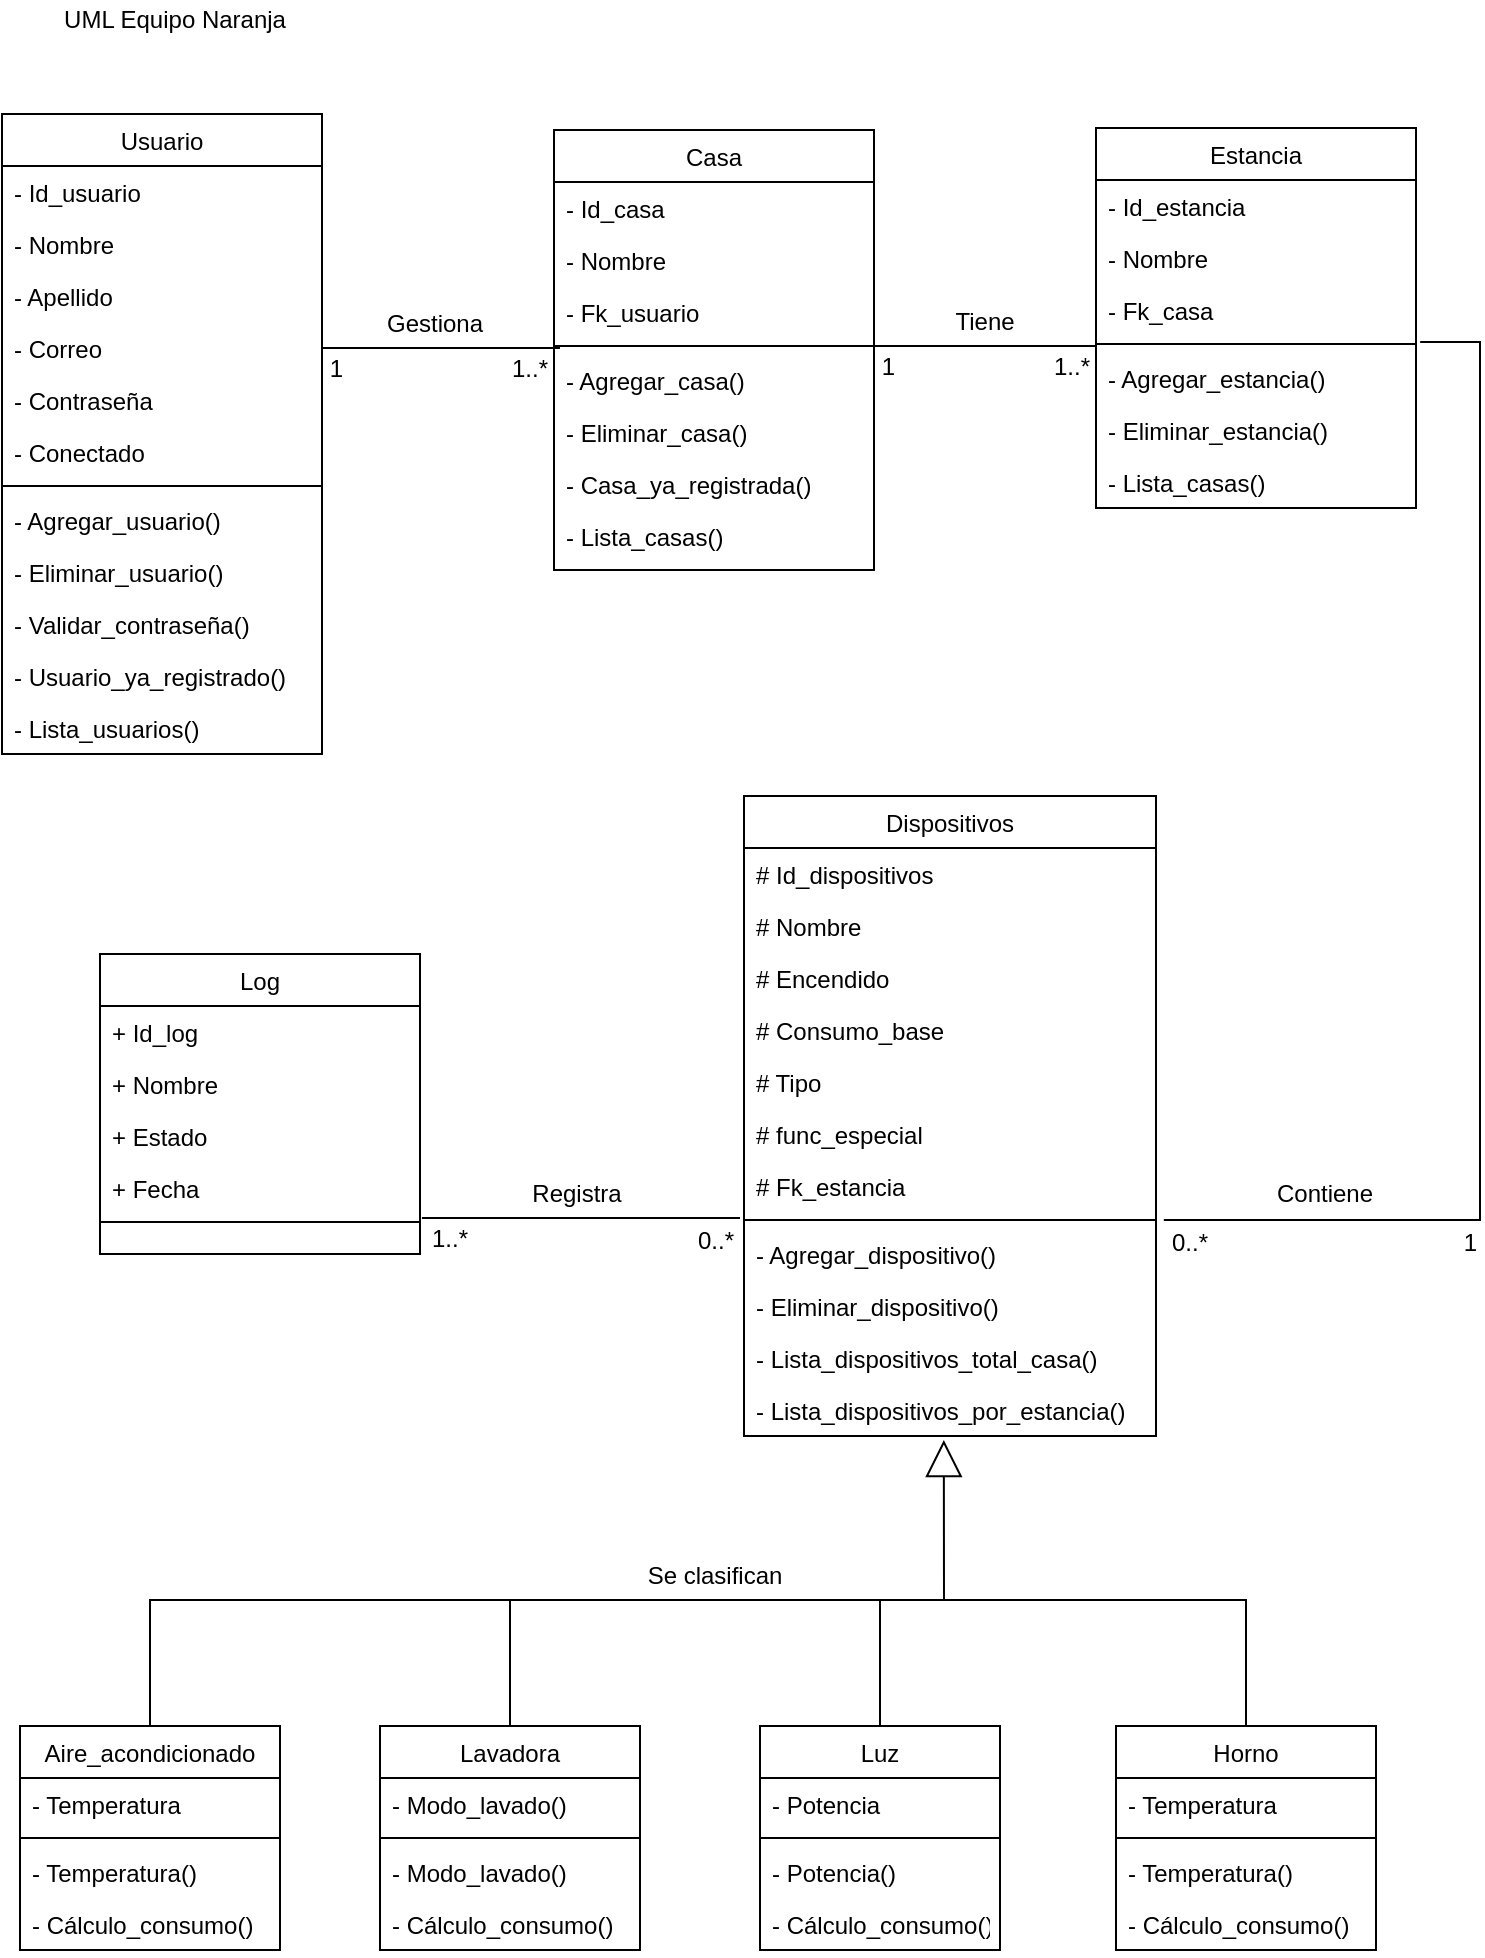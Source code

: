 <mxfile version="18.0.3" type="device"><diagram id="C5RBs43oDa-KdzZeNtuy" name="Page-1"><mxGraphModel dx="1193" dy="1134" grid="1" gridSize="10" guides="1" tooltips="1" connect="1" arrows="1" fold="1" page="1" pageScale="1" pageWidth="827" pageHeight="1169" math="0" shadow="0"><root><mxCell id="WIyWlLk6GJQsqaUBKTNV-0"/><mxCell id="WIyWlLk6GJQsqaUBKTNV-1" parent="WIyWlLk6GJQsqaUBKTNV-0"/><mxCell id="zkfFHV4jXpPFQw0GAbJ--17" value="Usuario" style="swimlane;fontStyle=0;align=center;verticalAlign=top;childLayout=stackLayout;horizontal=1;startSize=26;horizontalStack=0;resizeParent=1;resizeLast=0;collapsible=1;marginBottom=0;rounded=0;shadow=0;strokeWidth=1;" parent="WIyWlLk6GJQsqaUBKTNV-1" vertex="1"><mxGeometry x="61" y="117" width="160" height="320" as="geometry"><mxRectangle x="550" y="140" width="160" height="26" as="alternateBounds"/></mxGeometry></mxCell><mxCell id="zkfFHV4jXpPFQw0GAbJ--18" value="- Id_usuario" style="text;align=left;verticalAlign=top;spacingLeft=4;spacingRight=4;overflow=hidden;rotatable=0;points=[[0,0.5],[1,0.5]];portConstraint=eastwest;" parent="zkfFHV4jXpPFQw0GAbJ--17" vertex="1"><mxGeometry y="26" width="160" height="26" as="geometry"/></mxCell><mxCell id="zkfFHV4jXpPFQw0GAbJ--19" value="- Nombre" style="text;align=left;verticalAlign=top;spacingLeft=4;spacingRight=4;overflow=hidden;rotatable=0;points=[[0,0.5],[1,0.5]];portConstraint=eastwest;rounded=0;shadow=0;html=0;" parent="zkfFHV4jXpPFQw0GAbJ--17" vertex="1"><mxGeometry y="52" width="160" height="26" as="geometry"/></mxCell><mxCell id="zkfFHV4jXpPFQw0GAbJ--20" value="- Apellido" style="text;align=left;verticalAlign=top;spacingLeft=4;spacingRight=4;overflow=hidden;rotatable=0;points=[[0,0.5],[1,0.5]];portConstraint=eastwest;rounded=0;shadow=0;html=0;" parent="zkfFHV4jXpPFQw0GAbJ--17" vertex="1"><mxGeometry y="78" width="160" height="26" as="geometry"/></mxCell><mxCell id="zkfFHV4jXpPFQw0GAbJ--21" value="- Correo" style="text;align=left;verticalAlign=top;spacingLeft=4;spacingRight=4;overflow=hidden;rotatable=0;points=[[0,0.5],[1,0.5]];portConstraint=eastwest;rounded=0;shadow=0;html=0;" parent="zkfFHV4jXpPFQw0GAbJ--17" vertex="1"><mxGeometry y="104" width="160" height="26" as="geometry"/></mxCell><mxCell id="HeN0a-NVgJPj1Ldu-WhX-25" value="- Contraseña" style="text;align=left;verticalAlign=top;spacingLeft=4;spacingRight=4;overflow=hidden;rotatable=0;points=[[0,0.5],[1,0.5]];portConstraint=eastwest;rounded=0;shadow=0;html=0;" parent="zkfFHV4jXpPFQw0GAbJ--17" vertex="1"><mxGeometry y="130" width="160" height="26" as="geometry"/></mxCell><mxCell id="zkfFHV4jXpPFQw0GAbJ--22" value="- Conectado" style="text;align=left;verticalAlign=top;spacingLeft=4;spacingRight=4;overflow=hidden;rotatable=0;points=[[0,0.5],[1,0.5]];portConstraint=eastwest;rounded=0;shadow=0;html=0;" parent="zkfFHV4jXpPFQw0GAbJ--17" vertex="1"><mxGeometry y="156" width="160" height="26" as="geometry"/></mxCell><mxCell id="zkfFHV4jXpPFQw0GAbJ--23" value="" style="line;html=1;strokeWidth=1;align=left;verticalAlign=middle;spacingTop=-1;spacingLeft=3;spacingRight=3;rotatable=0;labelPosition=right;points=[];portConstraint=eastwest;" parent="zkfFHV4jXpPFQw0GAbJ--17" vertex="1"><mxGeometry y="182" width="160" height="8" as="geometry"/></mxCell><mxCell id="HeN0a-NVgJPj1Ldu-WhX-78" value="- Agregar_usuario()" style="text;align=left;verticalAlign=top;spacingLeft=4;spacingRight=4;overflow=hidden;rotatable=0;points=[[0,0.5],[1,0.5]];portConstraint=eastwest;" parent="zkfFHV4jXpPFQw0GAbJ--17" vertex="1"><mxGeometry y="190" width="160" height="26" as="geometry"/></mxCell><mxCell id="zkfFHV4jXpPFQw0GAbJ--24" value="- Eliminar_usuario()" style="text;align=left;verticalAlign=top;spacingLeft=4;spacingRight=4;overflow=hidden;rotatable=0;points=[[0,0.5],[1,0.5]];portConstraint=eastwest;" parent="zkfFHV4jXpPFQw0GAbJ--17" vertex="1"><mxGeometry y="216" width="160" height="26" as="geometry"/></mxCell><mxCell id="HeN0a-NVgJPj1Ldu-WhX-81" value="- Validar_contraseña()" style="text;align=left;verticalAlign=top;spacingLeft=4;spacingRight=4;overflow=hidden;rotatable=0;points=[[0,0.5],[1,0.5]];portConstraint=eastwest;" parent="zkfFHV4jXpPFQw0GAbJ--17" vertex="1"><mxGeometry y="242" width="160" height="26" as="geometry"/></mxCell><mxCell id="HeN0a-NVgJPj1Ldu-WhX-83" value="- Usuario_ya_registrado()" style="text;align=left;verticalAlign=top;spacingLeft=4;spacingRight=4;overflow=hidden;rotatable=0;points=[[0,0.5],[1,0.5]];portConstraint=eastwest;" parent="zkfFHV4jXpPFQw0GAbJ--17" vertex="1"><mxGeometry y="268" width="160" height="26" as="geometry"/></mxCell><mxCell id="HeN0a-NVgJPj1Ldu-WhX-82" value="- Lista_usuarios()" style="text;align=left;verticalAlign=top;spacingLeft=4;spacingRight=4;overflow=hidden;rotatable=0;points=[[0,0.5],[1,0.5]];portConstraint=eastwest;" parent="zkfFHV4jXpPFQw0GAbJ--17" vertex="1"><mxGeometry y="294" width="160" height="26" as="geometry"/></mxCell><mxCell id="HeN0a-NVgJPj1Ldu-WhX-26" value="Casa" style="swimlane;fontStyle=0;align=center;verticalAlign=top;childLayout=stackLayout;horizontal=1;startSize=26;horizontalStack=0;resizeParent=1;resizeLast=0;collapsible=1;marginBottom=0;rounded=0;shadow=0;strokeWidth=1;" parent="WIyWlLk6GJQsqaUBKTNV-1" vertex="1"><mxGeometry x="337" y="125" width="160" height="220" as="geometry"><mxRectangle x="550" y="140" width="160" height="26" as="alternateBounds"/></mxGeometry></mxCell><mxCell id="HeN0a-NVgJPj1Ldu-WhX-27" value="- Id_casa" style="text;align=left;verticalAlign=top;spacingLeft=4;spacingRight=4;overflow=hidden;rotatable=0;points=[[0,0.5],[1,0.5]];portConstraint=eastwest;" parent="HeN0a-NVgJPj1Ldu-WhX-26" vertex="1"><mxGeometry y="26" width="160" height="26" as="geometry"/></mxCell><mxCell id="HeN0a-NVgJPj1Ldu-WhX-28" value="- Nombre" style="text;align=left;verticalAlign=top;spacingLeft=4;spacingRight=4;overflow=hidden;rotatable=0;points=[[0,0.5],[1,0.5]];portConstraint=eastwest;rounded=0;shadow=0;html=0;" parent="HeN0a-NVgJPj1Ldu-WhX-26" vertex="1"><mxGeometry y="52" width="160" height="26" as="geometry"/></mxCell><mxCell id="HeN0a-NVgJPj1Ldu-WhX-29" value="- Fk_usuario" style="text;align=left;verticalAlign=top;spacingLeft=4;spacingRight=4;overflow=hidden;rotatable=0;points=[[0,0.5],[1,0.5]];portConstraint=eastwest;rounded=0;shadow=0;html=0;" parent="HeN0a-NVgJPj1Ldu-WhX-26" vertex="1"><mxGeometry y="78" width="160" height="26" as="geometry"/></mxCell><mxCell id="HeN0a-NVgJPj1Ldu-WhX-33" value="" style="line;html=1;strokeWidth=1;align=left;verticalAlign=middle;spacingTop=-1;spacingLeft=3;spacingRight=3;rotatable=0;labelPosition=right;points=[];portConstraint=eastwest;" parent="HeN0a-NVgJPj1Ldu-WhX-26" vertex="1"><mxGeometry y="104" width="160" height="8" as="geometry"/></mxCell><mxCell id="HeN0a-NVgJPj1Ldu-WhX-84" value="- Agregar_casa()" style="text;align=left;verticalAlign=top;spacingLeft=4;spacingRight=4;overflow=hidden;rotatable=0;points=[[0,0.5],[1,0.5]];portConstraint=eastwest;" parent="HeN0a-NVgJPj1Ldu-WhX-26" vertex="1"><mxGeometry y="112" width="160" height="26" as="geometry"/></mxCell><mxCell id="HeN0a-NVgJPj1Ldu-WhX-85" value="- Eliminar_casa()" style="text;align=left;verticalAlign=top;spacingLeft=4;spacingRight=4;overflow=hidden;rotatable=0;points=[[0,0.5],[1,0.5]];portConstraint=eastwest;" parent="HeN0a-NVgJPj1Ldu-WhX-26" vertex="1"><mxGeometry y="138" width="160" height="26" as="geometry"/></mxCell><mxCell id="HeN0a-NVgJPj1Ldu-WhX-87" value="- Casa_ya_registrada()" style="text;align=left;verticalAlign=top;spacingLeft=4;spacingRight=4;overflow=hidden;rotatable=0;points=[[0,0.5],[1,0.5]];portConstraint=eastwest;" parent="HeN0a-NVgJPj1Ldu-WhX-26" vertex="1"><mxGeometry y="164" width="160" height="26" as="geometry"/></mxCell><mxCell id="HeN0a-NVgJPj1Ldu-WhX-88" value="- Lista_casas()" style="text;align=left;verticalAlign=top;spacingLeft=4;spacingRight=4;overflow=hidden;rotatable=0;points=[[0,0.5],[1,0.5]];portConstraint=eastwest;" parent="HeN0a-NVgJPj1Ldu-WhX-26" vertex="1"><mxGeometry y="190" width="160" height="26" as="geometry"/></mxCell><mxCell id="HeN0a-NVgJPj1Ldu-WhX-38" value="Estancia" style="swimlane;fontStyle=0;align=center;verticalAlign=top;childLayout=stackLayout;horizontal=1;startSize=26;horizontalStack=0;resizeParent=1;resizeLast=0;collapsible=1;marginBottom=0;rounded=0;shadow=0;strokeWidth=1;" parent="WIyWlLk6GJQsqaUBKTNV-1" vertex="1"><mxGeometry x="608" y="124" width="160" height="190" as="geometry"><mxRectangle x="550" y="140" width="160" height="26" as="alternateBounds"/></mxGeometry></mxCell><mxCell id="HeN0a-NVgJPj1Ldu-WhX-39" value="- Id_estancia" style="text;align=left;verticalAlign=top;spacingLeft=4;spacingRight=4;overflow=hidden;rotatable=0;points=[[0,0.5],[1,0.5]];portConstraint=eastwest;" parent="HeN0a-NVgJPj1Ldu-WhX-38" vertex="1"><mxGeometry y="26" width="160" height="26" as="geometry"/></mxCell><mxCell id="HeN0a-NVgJPj1Ldu-WhX-40" value="- Nombre" style="text;align=left;verticalAlign=top;spacingLeft=4;spacingRight=4;overflow=hidden;rotatable=0;points=[[0,0.5],[1,0.5]];portConstraint=eastwest;rounded=0;shadow=0;html=0;" parent="HeN0a-NVgJPj1Ldu-WhX-38" vertex="1"><mxGeometry y="52" width="160" height="26" as="geometry"/></mxCell><mxCell id="HeN0a-NVgJPj1Ldu-WhX-41" value="- Fk_casa" style="text;align=left;verticalAlign=top;spacingLeft=4;spacingRight=4;overflow=hidden;rotatable=0;points=[[0,0.5],[1,0.5]];portConstraint=eastwest;rounded=0;shadow=0;html=0;" parent="HeN0a-NVgJPj1Ldu-WhX-38" vertex="1"><mxGeometry y="78" width="160" height="26" as="geometry"/></mxCell><mxCell id="HeN0a-NVgJPj1Ldu-WhX-42" value="" style="line;html=1;strokeWidth=1;align=left;verticalAlign=middle;spacingTop=-1;spacingLeft=3;spacingRight=3;rotatable=0;labelPosition=right;points=[];portConstraint=eastwest;" parent="HeN0a-NVgJPj1Ldu-WhX-38" vertex="1"><mxGeometry y="104" width="160" height="8" as="geometry"/></mxCell><mxCell id="HeN0a-NVgJPj1Ldu-WhX-89" value="- Agregar_estancia()" style="text;align=left;verticalAlign=top;spacingLeft=4;spacingRight=4;overflow=hidden;rotatable=0;points=[[0,0.5],[1,0.5]];portConstraint=eastwest;" parent="HeN0a-NVgJPj1Ldu-WhX-38" vertex="1"><mxGeometry y="112" width="160" height="26" as="geometry"/></mxCell><mxCell id="HeN0a-NVgJPj1Ldu-WhX-90" value="- Eliminar_estancia()" style="text;align=left;verticalAlign=top;spacingLeft=4;spacingRight=4;overflow=hidden;rotatable=0;points=[[0,0.5],[1,0.5]];portConstraint=eastwest;" parent="HeN0a-NVgJPj1Ldu-WhX-38" vertex="1"><mxGeometry y="138" width="160" height="26" as="geometry"/></mxCell><mxCell id="HeN0a-NVgJPj1Ldu-WhX-91" value="- Lista_casas()" style="text;align=left;verticalAlign=top;spacingLeft=4;spacingRight=4;overflow=hidden;rotatable=0;points=[[0,0.5],[1,0.5]];portConstraint=eastwest;" parent="HeN0a-NVgJPj1Ldu-WhX-38" vertex="1"><mxGeometry y="164" width="160" height="26" as="geometry"/></mxCell><mxCell id="HeN0a-NVgJPj1Ldu-WhX-47" value="Dispositivos" style="swimlane;fontStyle=0;align=center;verticalAlign=top;childLayout=stackLayout;horizontal=1;startSize=26;horizontalStack=0;resizeParent=1;resizeLast=0;collapsible=1;marginBottom=0;rounded=0;shadow=0;strokeWidth=1;" parent="WIyWlLk6GJQsqaUBKTNV-1" vertex="1"><mxGeometry x="432" y="458" width="206" height="320" as="geometry"><mxRectangle x="550" y="140" width="160" height="26" as="alternateBounds"/></mxGeometry></mxCell><mxCell id="HeN0a-NVgJPj1Ldu-WhX-48" value="# Id_dispositivos" style="text;align=left;verticalAlign=top;spacingLeft=4;spacingRight=4;overflow=hidden;rotatable=0;points=[[0,0.5],[1,0.5]];portConstraint=eastwest;" parent="HeN0a-NVgJPj1Ldu-WhX-47" vertex="1"><mxGeometry y="26" width="206" height="26" as="geometry"/></mxCell><mxCell id="HeN0a-NVgJPj1Ldu-WhX-49" value="# Nombre" style="text;align=left;verticalAlign=top;spacingLeft=4;spacingRight=4;overflow=hidden;rotatable=0;points=[[0,0.5],[1,0.5]];portConstraint=eastwest;rounded=0;shadow=0;html=0;" parent="HeN0a-NVgJPj1Ldu-WhX-47" vertex="1"><mxGeometry y="52" width="206" height="26" as="geometry"/></mxCell><mxCell id="HeN0a-NVgJPj1Ldu-WhX-50" value="# Encendido" style="text;align=left;verticalAlign=top;spacingLeft=4;spacingRight=4;overflow=hidden;rotatable=0;points=[[0,0.5],[1,0.5]];portConstraint=eastwest;rounded=0;shadow=0;html=0;" parent="HeN0a-NVgJPj1Ldu-WhX-47" vertex="1"><mxGeometry y="78" width="206" height="26" as="geometry"/></mxCell><mxCell id="HeN0a-NVgJPj1Ldu-WhX-51" value="# Consumo_base" style="text;align=left;verticalAlign=top;spacingLeft=4;spacingRight=4;overflow=hidden;rotatable=0;points=[[0,0.5],[1,0.5]];portConstraint=eastwest;rounded=0;shadow=0;html=0;" parent="HeN0a-NVgJPj1Ldu-WhX-47" vertex="1"><mxGeometry y="104" width="206" height="26" as="geometry"/></mxCell><mxCell id="HeN0a-NVgJPj1Ldu-WhX-52" value="# Tipo" style="text;align=left;verticalAlign=top;spacingLeft=4;spacingRight=4;overflow=hidden;rotatable=0;points=[[0,0.5],[1,0.5]];portConstraint=eastwest;rounded=0;shadow=0;html=0;" parent="HeN0a-NVgJPj1Ldu-WhX-47" vertex="1"><mxGeometry y="130" width="206" height="26" as="geometry"/></mxCell><mxCell id="HeN0a-NVgJPj1Ldu-WhX-53" value="# func_especial" style="text;align=left;verticalAlign=top;spacingLeft=4;spacingRight=4;overflow=hidden;rotatable=0;points=[[0,0.5],[1,0.5]];portConstraint=eastwest;rounded=0;shadow=0;html=0;" parent="HeN0a-NVgJPj1Ldu-WhX-47" vertex="1"><mxGeometry y="156" width="206" height="26" as="geometry"/></mxCell><mxCell id="HeN0a-NVgJPj1Ldu-WhX-56" value="# Fk_estancia" style="text;align=left;verticalAlign=top;spacingLeft=4;spacingRight=4;overflow=hidden;rotatable=0;points=[[0,0.5],[1,0.5]];portConstraint=eastwest;rounded=0;shadow=0;html=0;" parent="HeN0a-NVgJPj1Ldu-WhX-47" vertex="1"><mxGeometry y="182" width="206" height="26" as="geometry"/></mxCell><mxCell id="HeN0a-NVgJPj1Ldu-WhX-54" value="" style="line;html=1;strokeWidth=1;align=left;verticalAlign=middle;spacingTop=-1;spacingLeft=3;spacingRight=3;rotatable=0;labelPosition=right;points=[];portConstraint=eastwest;" parent="HeN0a-NVgJPj1Ldu-WhX-47" vertex="1"><mxGeometry y="208" width="206" height="8" as="geometry"/></mxCell><mxCell id="HeN0a-NVgJPj1Ldu-WhX-96" value="- Agregar_dispositivo()" style="text;align=left;verticalAlign=top;spacingLeft=4;spacingRight=4;overflow=hidden;rotatable=0;points=[[0,0.5],[1,0.5]];portConstraint=eastwest;" parent="HeN0a-NVgJPj1Ldu-WhX-47" vertex="1"><mxGeometry y="216" width="206" height="26" as="geometry"/></mxCell><mxCell id="HeN0a-NVgJPj1Ldu-WhX-97" value="- Eliminar_dispositivo()" style="text;align=left;verticalAlign=top;spacingLeft=4;spacingRight=4;overflow=hidden;rotatable=0;points=[[0,0.5],[1,0.5]];portConstraint=eastwest;" parent="HeN0a-NVgJPj1Ldu-WhX-47" vertex="1"><mxGeometry y="242" width="206" height="26" as="geometry"/></mxCell><mxCell id="HeN0a-NVgJPj1Ldu-WhX-99" value="- Lista_dispositivos_total_casa()" style="text;align=left;verticalAlign=top;spacingLeft=4;spacingRight=4;overflow=hidden;rotatable=0;points=[[0,0.5],[1,0.5]];portConstraint=eastwest;" parent="HeN0a-NVgJPj1Ldu-WhX-47" vertex="1"><mxGeometry y="268" width="206" height="26" as="geometry"/></mxCell><mxCell id="HeN0a-NVgJPj1Ldu-WhX-98" value="- Lista_dispositivos_por_estancia()" style="text;align=left;verticalAlign=top;spacingLeft=4;spacingRight=4;overflow=hidden;rotatable=0;points=[[0,0.5],[1,0.5]];portConstraint=eastwest;" parent="HeN0a-NVgJPj1Ldu-WhX-47" vertex="1"><mxGeometry y="294" width="206" height="26" as="geometry"/></mxCell><mxCell id="HeN0a-NVgJPj1Ldu-WhX-57" value="Aire_acondicionado" style="swimlane;fontStyle=0;align=center;verticalAlign=top;childLayout=stackLayout;horizontal=1;startSize=26;horizontalStack=0;resizeParent=1;resizeLast=0;collapsible=1;marginBottom=0;rounded=0;shadow=0;strokeWidth=1;" parent="WIyWlLk6GJQsqaUBKTNV-1" vertex="1"><mxGeometry x="70" y="923" width="130" height="112" as="geometry"><mxRectangle x="550" y="140" width="160" height="26" as="alternateBounds"/></mxGeometry></mxCell><mxCell id="HeN0a-NVgJPj1Ldu-WhX-58" value="- Temperatura" style="text;align=left;verticalAlign=top;spacingLeft=4;spacingRight=4;overflow=hidden;rotatable=0;points=[[0,0.5],[1,0.5]];portConstraint=eastwest;" parent="HeN0a-NVgJPj1Ldu-WhX-57" vertex="1"><mxGeometry y="26" width="130" height="26" as="geometry"/></mxCell><mxCell id="HeN0a-NVgJPj1Ldu-WhX-59" value="" style="line;html=1;strokeWidth=1;align=left;verticalAlign=middle;spacingTop=-1;spacingLeft=3;spacingRight=3;rotatable=0;labelPosition=right;points=[];portConstraint=eastwest;" parent="HeN0a-NVgJPj1Ldu-WhX-57" vertex="1"><mxGeometry y="52" width="130" height="8" as="geometry"/></mxCell><mxCell id="HeN0a-NVgJPj1Ldu-WhX-60" value="- Temperatura()" style="text;align=left;verticalAlign=top;spacingLeft=4;spacingRight=4;overflow=hidden;rotatable=0;points=[[0,0.5],[1,0.5]];portConstraint=eastwest;" parent="HeN0a-NVgJPj1Ldu-WhX-57" vertex="1"><mxGeometry y="60" width="130" height="26" as="geometry"/></mxCell><mxCell id="HeN0a-NVgJPj1Ldu-WhX-75" value="- Cálculo_consumo()" style="text;align=left;verticalAlign=top;spacingLeft=4;spacingRight=4;overflow=hidden;rotatable=0;points=[[0,0.5],[1,0.5]];portConstraint=eastwest;" parent="HeN0a-NVgJPj1Ldu-WhX-57" vertex="1"><mxGeometry y="86" width="130" height="26" as="geometry"/></mxCell><mxCell id="HeN0a-NVgJPj1Ldu-WhX-102" style="edgeStyle=orthogonalEdgeStyle;rounded=0;orthogonalLoop=1;jettySize=auto;html=1;exitX=0.5;exitY=0;exitDx=0;exitDy=0;endArrow=none;endFill=0;" parent="WIyWlLk6GJQsqaUBKTNV-1" source="HeN0a-NVgJPj1Ldu-WhX-61" edge="1"><mxGeometry relative="1" as="geometry"><mxPoint x="315" y="860" as="targetPoint"/></mxGeometry></mxCell><mxCell id="HeN0a-NVgJPj1Ldu-WhX-61" value="Lavadora" style="swimlane;fontStyle=0;align=center;verticalAlign=top;childLayout=stackLayout;horizontal=1;startSize=26;horizontalStack=0;resizeParent=1;resizeLast=0;collapsible=1;marginBottom=0;rounded=0;shadow=0;strokeWidth=1;" parent="WIyWlLk6GJQsqaUBKTNV-1" vertex="1"><mxGeometry x="250" y="923" width="130" height="112" as="geometry"><mxRectangle x="550" y="140" width="160" height="26" as="alternateBounds"/></mxGeometry></mxCell><mxCell id="HeN0a-NVgJPj1Ldu-WhX-62" value="- Modo_lavado()" style="text;align=left;verticalAlign=top;spacingLeft=4;spacingRight=4;overflow=hidden;rotatable=0;points=[[0,0.5],[1,0.5]];portConstraint=eastwest;" parent="HeN0a-NVgJPj1Ldu-WhX-61" vertex="1"><mxGeometry y="26" width="130" height="26" as="geometry"/></mxCell><mxCell id="HeN0a-NVgJPj1Ldu-WhX-63" value="" style="line;html=1;strokeWidth=1;align=left;verticalAlign=middle;spacingTop=-1;spacingLeft=3;spacingRight=3;rotatable=0;labelPosition=right;points=[];portConstraint=eastwest;" parent="HeN0a-NVgJPj1Ldu-WhX-61" vertex="1"><mxGeometry y="52" width="130" height="8" as="geometry"/></mxCell><mxCell id="HeN0a-NVgJPj1Ldu-WhX-64" value="- Modo_lavado()" style="text;align=left;verticalAlign=top;spacingLeft=4;spacingRight=4;overflow=hidden;rotatable=0;points=[[0,0.5],[1,0.5]];portConstraint=eastwest;" parent="HeN0a-NVgJPj1Ldu-WhX-61" vertex="1"><mxGeometry y="60" width="130" height="26" as="geometry"/></mxCell><mxCell id="HeN0a-NVgJPj1Ldu-WhX-76" value="- Cálculo_consumo()" style="text;align=left;verticalAlign=top;spacingLeft=4;spacingRight=4;overflow=hidden;rotatable=0;points=[[0,0.5],[1,0.5]];portConstraint=eastwest;" parent="HeN0a-NVgJPj1Ldu-WhX-61" vertex="1"><mxGeometry y="86" width="130" height="26" as="geometry"/></mxCell><mxCell id="HeN0a-NVgJPj1Ldu-WhX-103" style="edgeStyle=orthogonalEdgeStyle;rounded=0;orthogonalLoop=1;jettySize=auto;html=1;exitX=0.5;exitY=0;exitDx=0;exitDy=0;endArrow=none;endFill=0;" parent="WIyWlLk6GJQsqaUBKTNV-1" source="HeN0a-NVgJPj1Ldu-WhX-65" edge="1"><mxGeometry relative="1" as="geometry"><mxPoint x="410" y="860" as="targetPoint"/><Array as="points"><mxPoint x="500" y="860"/><mxPoint x="410" y="860"/></Array></mxGeometry></mxCell><mxCell id="HeN0a-NVgJPj1Ldu-WhX-65" value="Luz" style="swimlane;fontStyle=0;align=center;verticalAlign=top;childLayout=stackLayout;horizontal=1;startSize=26;horizontalStack=0;resizeParent=1;resizeLast=0;collapsible=1;marginBottom=0;rounded=0;shadow=0;strokeWidth=1;" parent="WIyWlLk6GJQsqaUBKTNV-1" vertex="1"><mxGeometry x="440" y="923" width="120" height="112" as="geometry"><mxRectangle x="550" y="140" width="160" height="26" as="alternateBounds"/></mxGeometry></mxCell><mxCell id="HeN0a-NVgJPj1Ldu-WhX-66" value="- Potencia" style="text;align=left;verticalAlign=top;spacingLeft=4;spacingRight=4;overflow=hidden;rotatable=0;points=[[0,0.5],[1,0.5]];portConstraint=eastwest;" parent="HeN0a-NVgJPj1Ldu-WhX-65" vertex="1"><mxGeometry y="26" width="120" height="26" as="geometry"/></mxCell><mxCell id="HeN0a-NVgJPj1Ldu-WhX-67" value="" style="line;html=1;strokeWidth=1;align=left;verticalAlign=middle;spacingTop=-1;spacingLeft=3;spacingRight=3;rotatable=0;labelPosition=right;points=[];portConstraint=eastwest;" parent="HeN0a-NVgJPj1Ldu-WhX-65" vertex="1"><mxGeometry y="52" width="120" height="8" as="geometry"/></mxCell><mxCell id="HeN0a-NVgJPj1Ldu-WhX-68" value="- Potencia()" style="text;align=left;verticalAlign=top;spacingLeft=4;spacingRight=4;overflow=hidden;rotatable=0;points=[[0,0.5],[1,0.5]];portConstraint=eastwest;" parent="HeN0a-NVgJPj1Ldu-WhX-65" vertex="1"><mxGeometry y="60" width="120" height="26" as="geometry"/></mxCell><mxCell id="HeN0a-NVgJPj1Ldu-WhX-122" value="- Cálculo_consumo()" style="text;align=left;verticalAlign=top;spacingLeft=4;spacingRight=4;overflow=hidden;rotatable=0;points=[[0,0.5],[1,0.5]];portConstraint=eastwest;" parent="HeN0a-NVgJPj1Ldu-WhX-65" vertex="1"><mxGeometry y="86" width="120" height="26" as="geometry"/></mxCell><mxCell id="HeN0a-NVgJPj1Ldu-WhX-104" style="edgeStyle=orthogonalEdgeStyle;rounded=0;orthogonalLoop=1;jettySize=auto;html=1;exitX=0.5;exitY=0;exitDx=0;exitDy=0;endArrow=none;endFill=0;" parent="WIyWlLk6GJQsqaUBKTNV-1" source="HeN0a-NVgJPj1Ldu-WhX-69" edge="1"><mxGeometry relative="1" as="geometry"><mxPoint x="500" y="860" as="targetPoint"/><Array as="points"><mxPoint x="683" y="860"/></Array></mxGeometry></mxCell><mxCell id="HeN0a-NVgJPj1Ldu-WhX-69" value="Horno" style="swimlane;fontStyle=0;align=center;verticalAlign=top;childLayout=stackLayout;horizontal=1;startSize=26;horizontalStack=0;resizeParent=1;resizeLast=0;collapsible=1;marginBottom=0;rounded=0;shadow=0;strokeWidth=1;" parent="WIyWlLk6GJQsqaUBKTNV-1" vertex="1"><mxGeometry x="618" y="923" width="130" height="112" as="geometry"><mxRectangle x="550" y="140" width="160" height="26" as="alternateBounds"/></mxGeometry></mxCell><mxCell id="HeN0a-NVgJPj1Ldu-WhX-70" value="- Temperatura" style="text;align=left;verticalAlign=top;spacingLeft=4;spacingRight=4;overflow=hidden;rotatable=0;points=[[0,0.5],[1,0.5]];portConstraint=eastwest;" parent="HeN0a-NVgJPj1Ldu-WhX-69" vertex="1"><mxGeometry y="26" width="130" height="26" as="geometry"/></mxCell><mxCell id="HeN0a-NVgJPj1Ldu-WhX-71" value="" style="line;html=1;strokeWidth=1;align=left;verticalAlign=middle;spacingTop=-1;spacingLeft=3;spacingRight=3;rotatable=0;labelPosition=right;points=[];portConstraint=eastwest;" parent="HeN0a-NVgJPj1Ldu-WhX-69" vertex="1"><mxGeometry y="52" width="130" height="8" as="geometry"/></mxCell><mxCell id="HeN0a-NVgJPj1Ldu-WhX-72" value="- Temperatura()" style="text;align=left;verticalAlign=top;spacingLeft=4;spacingRight=4;overflow=hidden;rotatable=0;points=[[0,0.5],[1,0.5]];portConstraint=eastwest;" parent="HeN0a-NVgJPj1Ldu-WhX-69" vertex="1"><mxGeometry y="60" width="130" height="26" as="geometry"/></mxCell><mxCell id="HeN0a-NVgJPj1Ldu-WhX-77" value="- Cálculo_consumo()" style="text;align=left;verticalAlign=top;spacingLeft=4;spacingRight=4;overflow=hidden;rotatable=0;points=[[0,0.5],[1,0.5]];portConstraint=eastwest;" parent="HeN0a-NVgJPj1Ldu-WhX-69" vertex="1"><mxGeometry y="86" width="130" height="26" as="geometry"/></mxCell><mxCell id="HeN0a-NVgJPj1Ldu-WhX-93" value="" style="endArrow=none;endSize=16;endFill=0;html=1;rounded=0;strokeWidth=1;entryX=1.013;entryY=-0.192;entryDx=0;entryDy=0;entryPerimeter=0;exitX=1.019;exitY=-0.154;exitDx=0;exitDy=0;exitPerimeter=0;" parent="WIyWlLk6GJQsqaUBKTNV-1" source="HeN0a-NVgJPj1Ldu-WhX-96" target="HeN0a-NVgJPj1Ldu-WhX-89" edge="1"><mxGeometry width="160" relative="1" as="geometry"><mxPoint x="520" y="650" as="sourcePoint"/><mxPoint x="146" y="450" as="targetPoint"/><Array as="points"><mxPoint x="800" y="670"/><mxPoint x="800" y="231"/></Array></mxGeometry></mxCell><mxCell id="HeN0a-NVgJPj1Ldu-WhX-94" value="" style="endArrow=none;endSize=16;endFill=0;html=1;rounded=0;strokeWidth=1;exitX=1;exitY=0.5;exitDx=0;exitDy=0;" parent="WIyWlLk6GJQsqaUBKTNV-1" source="zkfFHV4jXpPFQw0GAbJ--21" edge="1"><mxGeometry width="160" relative="1" as="geometry"><mxPoint x="156" y="515" as="sourcePoint"/><mxPoint x="340" y="234" as="targetPoint"/><Array as="points"/></mxGeometry></mxCell><mxCell id="HeN0a-NVgJPj1Ldu-WhX-95" value="" style="endArrow=none;endSize=16;endFill=0;html=1;rounded=0;strokeWidth=1;exitX=0.95;exitY=0.5;exitDx=0;exitDy=0;entryX=0;entryY=-0.115;entryDx=0;entryDy=0;entryPerimeter=0;exitPerimeter=0;" parent="WIyWlLk6GJQsqaUBKTNV-1" source="HeN0a-NVgJPj1Ldu-WhX-33" target="HeN0a-NVgJPj1Ldu-WhX-89" edge="1"><mxGeometry width="160" relative="1" as="geometry"><mxPoint x="166" y="525" as="sourcePoint"/><mxPoint x="166" y="475" as="targetPoint"/><Array as="points"/></mxGeometry></mxCell><mxCell id="HeN0a-NVgJPj1Ldu-WhX-100" value="UML Equipo Naranja" style="text;html=1;align=center;verticalAlign=middle;resizable=0;points=[];autosize=1;strokeColor=none;fillColor=none;" parent="WIyWlLk6GJQsqaUBKTNV-1" vertex="1"><mxGeometry x="82" y="60" width="130" height="20" as="geometry"/></mxCell><mxCell id="HeN0a-NVgJPj1Ldu-WhX-101" value="" style="endArrow=block;endSize=16;endFill=0;html=1;rounded=0;strokeWidth=1;exitX=0.5;exitY=0;exitDx=0;exitDy=0;entryX=0.485;entryY=1.077;entryDx=0;entryDy=0;entryPerimeter=0;" parent="WIyWlLk6GJQsqaUBKTNV-1" source="HeN0a-NVgJPj1Ldu-WhX-57" target="HeN0a-NVgJPj1Ldu-WhX-98" edge="1"><mxGeometry width="160" relative="1" as="geometry"><mxPoint x="118.5" y="721" as="sourcePoint"/><mxPoint x="146" y="650" as="targetPoint"/><Array as="points"><mxPoint x="135" y="860"/><mxPoint x="290" y="860"/><mxPoint x="532" y="860"/></Array></mxGeometry></mxCell><mxCell id="HeN0a-NVgJPj1Ldu-WhX-106" value="Log" style="swimlane;fontStyle=0;align=center;verticalAlign=top;childLayout=stackLayout;horizontal=1;startSize=26;horizontalStack=0;resizeParent=1;resizeLast=0;collapsible=1;marginBottom=0;rounded=0;shadow=0;strokeWidth=1;" parent="WIyWlLk6GJQsqaUBKTNV-1" vertex="1"><mxGeometry x="110" y="537" width="160" height="150" as="geometry"><mxRectangle x="550" y="140" width="160" height="26" as="alternateBounds"/></mxGeometry></mxCell><mxCell id="HeN0a-NVgJPj1Ldu-WhX-107" value="+ Id_log" style="text;align=left;verticalAlign=top;spacingLeft=4;spacingRight=4;overflow=hidden;rotatable=0;points=[[0,0.5],[1,0.5]];portConstraint=eastwest;" parent="HeN0a-NVgJPj1Ldu-WhX-106" vertex="1"><mxGeometry y="26" width="160" height="26" as="geometry"/></mxCell><mxCell id="HeN0a-NVgJPj1Ldu-WhX-108" value="+ Nombre" style="text;align=left;verticalAlign=top;spacingLeft=4;spacingRight=4;overflow=hidden;rotatable=0;points=[[0,0.5],[1,0.5]];portConstraint=eastwest;rounded=0;shadow=0;html=0;" parent="HeN0a-NVgJPj1Ldu-WhX-106" vertex="1"><mxGeometry y="52" width="160" height="26" as="geometry"/></mxCell><mxCell id="HeN0a-NVgJPj1Ldu-WhX-114" value="+ Estado" style="text;align=left;verticalAlign=top;spacingLeft=4;spacingRight=4;overflow=hidden;rotatable=0;points=[[0,0.5],[1,0.5]];portConstraint=eastwest;rounded=0;shadow=0;html=0;" parent="HeN0a-NVgJPj1Ldu-WhX-106" vertex="1"><mxGeometry y="78" width="160" height="26" as="geometry"/></mxCell><mxCell id="HeN0a-NVgJPj1Ldu-WhX-109" value="+ Fecha" style="text;align=left;verticalAlign=top;spacingLeft=4;spacingRight=4;overflow=hidden;rotatable=0;points=[[0,0.5],[1,0.5]];portConstraint=eastwest;rounded=0;shadow=0;html=0;" parent="HeN0a-NVgJPj1Ldu-WhX-106" vertex="1"><mxGeometry y="104" width="160" height="26" as="geometry"/></mxCell><mxCell id="HeN0a-NVgJPj1Ldu-WhX-110" value="" style="line;html=1;strokeWidth=1;align=left;verticalAlign=middle;spacingTop=-1;spacingLeft=3;spacingRight=3;rotatable=0;labelPosition=right;points=[];portConstraint=eastwest;" parent="HeN0a-NVgJPj1Ldu-WhX-106" vertex="1"><mxGeometry y="130" width="160" height="8" as="geometry"/></mxCell><mxCell id="HeN0a-NVgJPj1Ldu-WhX-115" value="" style="endArrow=none;endSize=16;endFill=0;html=1;rounded=0;strokeWidth=1;exitX=1.006;exitY=1.077;exitDx=0;exitDy=0;exitPerimeter=0;" parent="WIyWlLk6GJQsqaUBKTNV-1" source="HeN0a-NVgJPj1Ldu-WhX-109" edge="1"><mxGeometry width="160" relative="1" as="geometry"><mxPoint x="231" y="244" as="sourcePoint"/><mxPoint x="430" y="669" as="targetPoint"/><Array as="points"/></mxGeometry></mxCell><mxCell id="HeN0a-NVgJPj1Ldu-WhX-117" value="Gestiona" style="text;html=1;align=center;verticalAlign=middle;resizable=0;points=[];autosize=1;strokeColor=none;fillColor=none;" parent="WIyWlLk6GJQsqaUBKTNV-1" vertex="1"><mxGeometry x="242" y="212" width="70" height="20" as="geometry"/></mxCell><mxCell id="HeN0a-NVgJPj1Ldu-WhX-118" value="Tiene" style="text;html=1;align=center;verticalAlign=middle;resizable=0;points=[];autosize=1;strokeColor=none;fillColor=none;" parent="WIyWlLk6GJQsqaUBKTNV-1" vertex="1"><mxGeometry x="527" y="211" width="50" height="20" as="geometry"/></mxCell><mxCell id="HeN0a-NVgJPj1Ldu-WhX-119" value="Registra" style="text;html=1;align=center;verticalAlign=middle;resizable=0;points=[];autosize=1;strokeColor=none;fillColor=none;" parent="WIyWlLk6GJQsqaUBKTNV-1" vertex="1"><mxGeometry x="318" y="647" width="60" height="20" as="geometry"/></mxCell><mxCell id="HeN0a-NVgJPj1Ldu-WhX-120" value="Contiene" style="text;html=1;align=center;verticalAlign=middle;resizable=0;points=[];autosize=1;strokeColor=none;fillColor=none;" parent="WIyWlLk6GJQsqaUBKTNV-1" vertex="1"><mxGeometry x="687" y="647" width="70" height="20" as="geometry"/></mxCell><mxCell id="HeN0a-NVgJPj1Ldu-WhX-121" value="Se clasifican" style="text;html=1;align=center;verticalAlign=middle;resizable=0;points=[];autosize=1;strokeColor=none;fillColor=none;" parent="WIyWlLk6GJQsqaUBKTNV-1" vertex="1"><mxGeometry x="372" y="838" width="90" height="20" as="geometry"/></mxCell><mxCell id="HeN0a-NVgJPj1Ldu-WhX-123" value="1" style="resizable=0;align=right;verticalAlign=bottom;labelBackgroundColor=none;fontSize=12;" parent="WIyWlLk6GJQsqaUBKTNV-1" connectable="0" vertex="1"><mxGeometry x="233" y="253" as="geometry"/></mxCell><mxCell id="HeN0a-NVgJPj1Ldu-WhX-124" value="1..*" style="resizable=0;align=left;verticalAlign=bottom;labelBackgroundColor=none;fontSize=12;" parent="WIyWlLk6GJQsqaUBKTNV-1" connectable="0" vertex="1"><mxGeometry x="314" y="253" as="geometry"/></mxCell><mxCell id="HeN0a-NVgJPj1Ldu-WhX-125" value="1..*" style="resizable=0;align=left;verticalAlign=bottom;labelBackgroundColor=none;fontSize=12;" parent="WIyWlLk6GJQsqaUBKTNV-1" connectable="0" vertex="1"><mxGeometry x="585" y="252" as="geometry"/></mxCell><mxCell id="HeN0a-NVgJPj1Ldu-WhX-126" value="1" style="resizable=0;align=right;verticalAlign=bottom;labelBackgroundColor=none;fontSize=12;" parent="WIyWlLk6GJQsqaUBKTNV-1" connectable="0" vertex="1"><mxGeometry x="509" y="252" as="geometry"/></mxCell><mxCell id="HeN0a-NVgJPj1Ldu-WhX-127" value="0..*" style="resizable=0;align=left;verticalAlign=bottom;labelBackgroundColor=none;fontSize=12;" parent="WIyWlLk6GJQsqaUBKTNV-1" connectable="0" vertex="1"><mxGeometry x="644" y="690" as="geometry"/></mxCell><mxCell id="HeN0a-NVgJPj1Ldu-WhX-128" value="1" style="resizable=0;align=right;verticalAlign=bottom;labelBackgroundColor=none;fontSize=12;" parent="WIyWlLk6GJQsqaUBKTNV-1" connectable="0" vertex="1"><mxGeometry x="800" y="690" as="geometry"/></mxCell><mxCell id="HeN0a-NVgJPj1Ldu-WhX-129" value="0..*" style="resizable=0;align=left;verticalAlign=bottom;labelBackgroundColor=none;fontSize=12;" parent="WIyWlLk6GJQsqaUBKTNV-1" connectable="0" vertex="1"><mxGeometry x="407" y="689" as="geometry"/></mxCell><mxCell id="HeN0a-NVgJPj1Ldu-WhX-130" value="1..*" style="resizable=0;align=left;verticalAlign=bottom;labelBackgroundColor=none;fontSize=12;" parent="WIyWlLk6GJQsqaUBKTNV-1" connectable="0" vertex="1"><mxGeometry x="274" y="688" as="geometry"/></mxCell></root></mxGraphModel></diagram></mxfile>